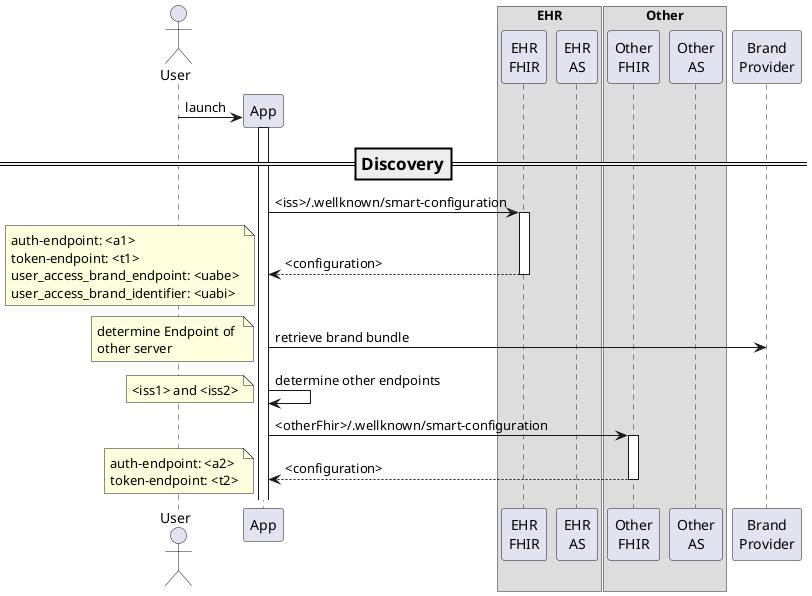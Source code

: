 @startuml

actor User
participant "App" as App
box EHR
    participant  "EHR\nFHIR" as EhrFHIR
    participant  "EHR\nAS" as EhrAS
end box
box Other
    participant  "Other\nFHIR" as OtherFHIR
    participant  "Other\nAS" as OtherAS
end box
participant  "Brand\nProvider" as BrandProvider

create App
User -> App: launch
activate App

=== Discovery ==
App -> EhrFHIR ++: <iss>/.wellknown/smart-configuration
App <-- EhrFHIR --: <configuration>
note left
    auth-endpoint: <a1>
    token-endpoint: <t1>
    user_access_brand_endpoint: <uabe>
    user_access_brand_identifier: <uabi>
end note
App -> BrandProvider: retrieve brand bundle
note left 
    determine Endpoint of 
    other server
end note
App -> App: determine other endpoints
note left: <iss1> and <iss2>
App -> OtherFHIR ++: <otherFhir>/.wellknown/smart-configuration
App <-- OtherFHIR --: <configuration>
note left
    auth-endpoint: <a2>
    token-endpoint: <t2>
end note

@enduml
